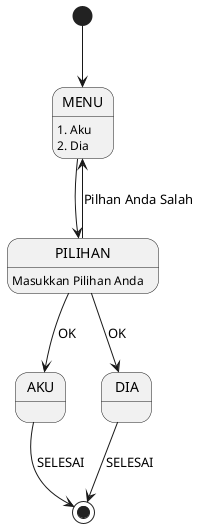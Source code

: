 @startuml

[*] --> MENU
MENU : 1. Aku
MENU : 2. Dia
MENU --> PILIHAN
PILIHAN : Masukkan Pilihan Anda 
PILIHAN --> MENU: Pilhan Anda Salah
PILIHAN --> AKU : OK
PILIHAN --> DIA :OK
AKU --> [*]: SELESAI
DIA --> [*]: SELESAI

@enduml